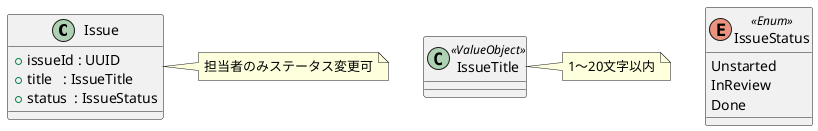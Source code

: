 @startuml IssueAggregate
class Issue {
  + issueId : UUID
  + title   : IssueTitle
  + status  : IssueStatus
}
note right of Issue
  担当者のみステータス変更可
end note

'── Issue集約専用のVO／Enum ───────────────────
class IssueTitle <<ValueObject>>
note right of IssueTitle
  1〜20文字以内
end note

enum IssueStatus <<Enum>> {
  Unstarted
  InReview
  Done
}

@enduml